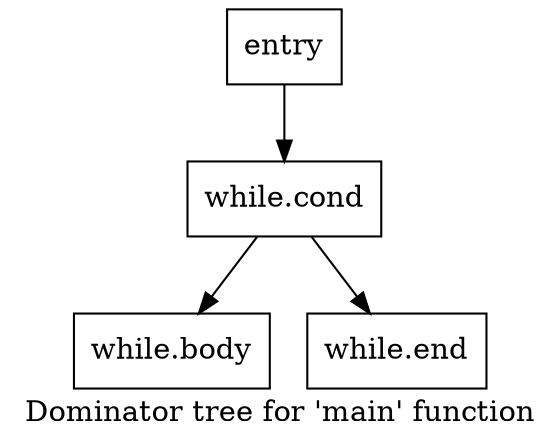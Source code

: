 digraph "Dominator tree for 'main' function" {
	label="Dominator tree for 'main' function";

	Node0x56107b01ba60 [shape=record,label="{entry}"];
	Node0x56107b01ba60 -> Node0x56107b01bed0;
	Node0x56107b01bed0 [shape=record,label="{while.cond}"];
	Node0x56107b01bed0 -> Node0x56107b01bf30;
	Node0x56107b01bed0 -> Node0x56107b01bf90;
	Node0x56107b01bf30 [shape=record,label="{while.body}"];
	Node0x56107b01bf90 [shape=record,label="{while.end}"];
}
